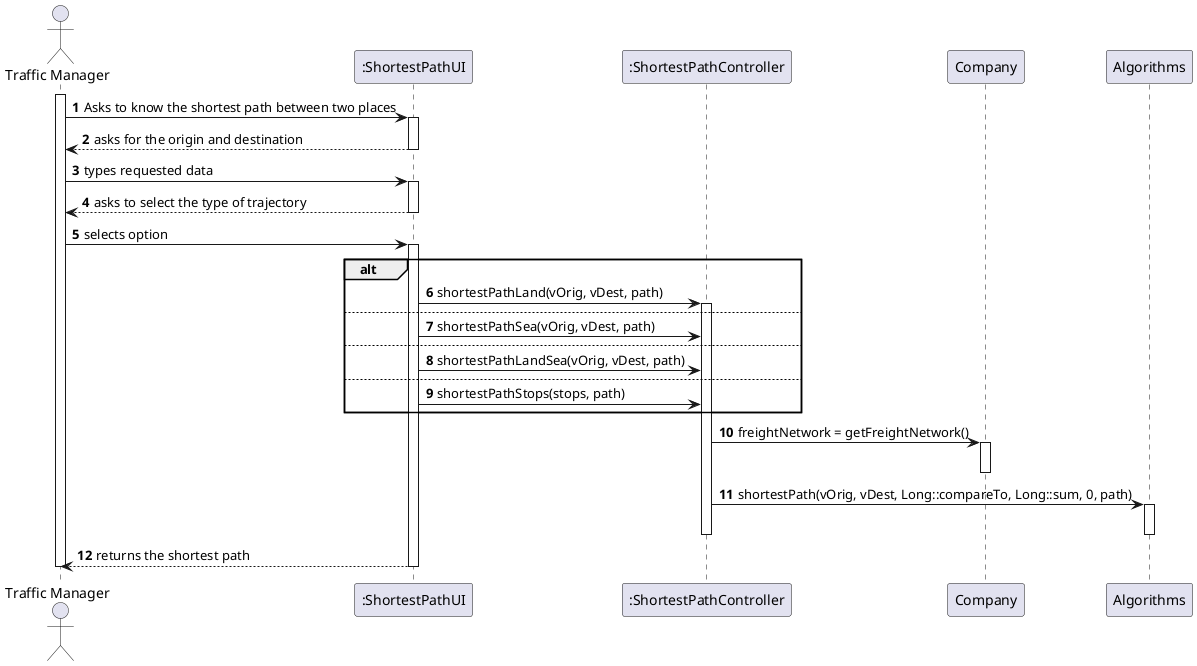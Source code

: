 @startuml
'https://plantuml.com/sequence-diagram

autonumber

actor "Traffic Manager" as TM

participant ":ShortestPathUI" as UI
participant ":ShortestPathController" as CTRL
participant "Company" as C
participant "Algorithms" as ALG

activate TM
TM -> UI : Asks to know the shortest path between two places

activate UI
UI --> TM : asks for the origin and destination
deactivate UI

TM -> UI : types requested data

activate UI
UI --> TM : asks to select the type of trajectory
deactivate UI

TM -> UI : selects option

alt
activate UI
UI -> CTRL : shortestPathLand(vOrig, vDest, path)
activate CTRL
else
UI -> CTRL : shortestPathSea(vOrig, vDest, path)
else
UI -> CTRL : shortestPathLandSea(vOrig, vDest, path)
else
UI -> CTRL : shortestPathStops(stops, path)
end

CTRL -> C : freightNetwork = getFreightNetwork()
activate C
deactivate C

CTRL -> ALG : shortestPath(vOrig, vDest, Long::compareTo, Long::sum, 0, path)
activate ALG
deactivate ALG
deactivate CTRL

UI --> TM : returns the shortest path
deactivate UI
deactivate TM
@enduml